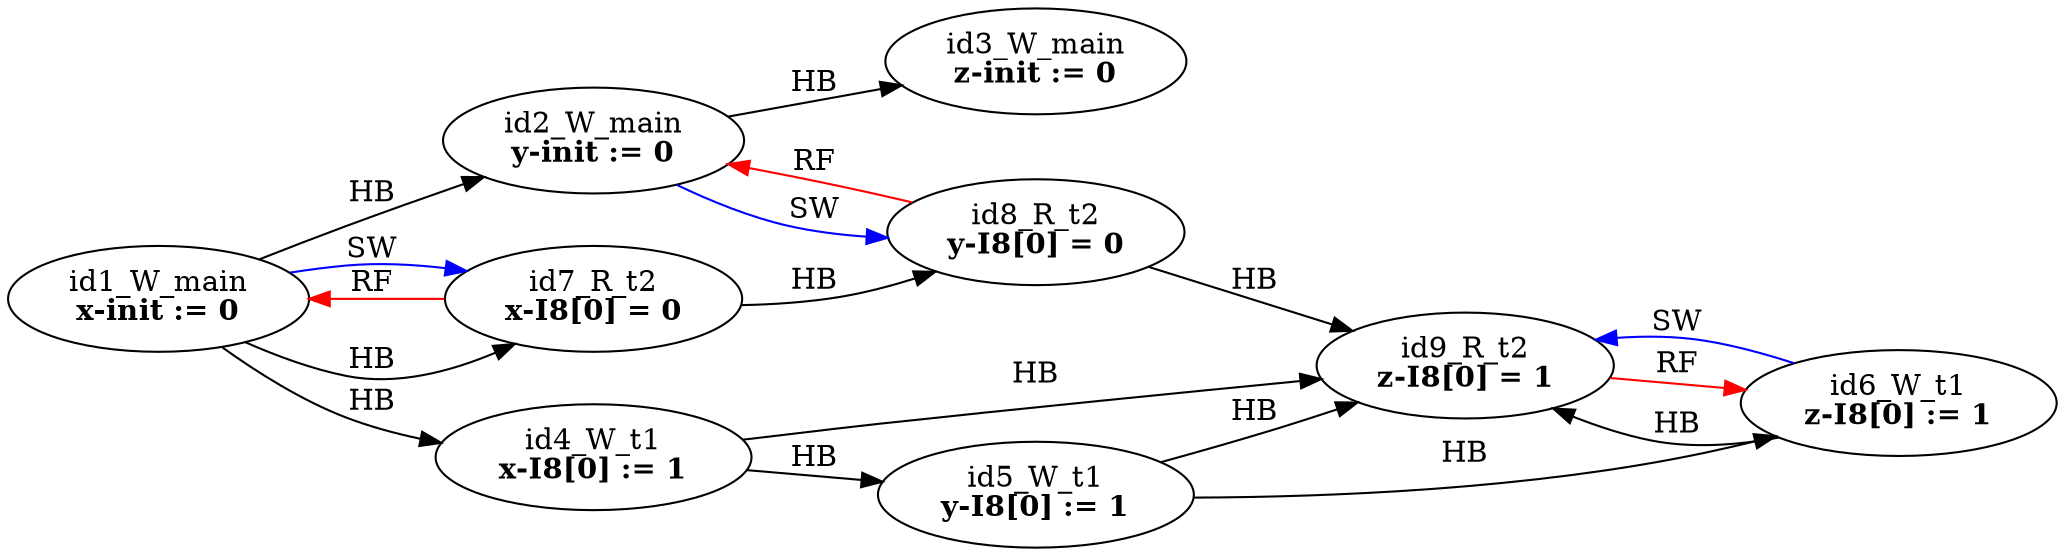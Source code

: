 digraph memory_model {
rankdir=LR;
splines=true; esep=0.5;
id1_W_main -> id2_W_main [label = "HB", color="black"];
id2_W_main -> id3_W_main [label = "HB", color="black"];
id4_W_t1 -> id5_W_t1 [label = "HB", color="black"];
id5_W_t1 -> id6_W_t1 [label = "HB", color="black"];
id7_R_t2 -> id8_R_t2 [label = "HB", color="black"];
id8_R_t2 -> id9_R_t2 [label = "HB", color="black"];
id1_W_main -> id4_W_t1 [label = "HB", color="black"];
id1_W_main -> id7_R_t2 [label = "HB", color="black"];
id4_W_t1 -> id9_R_t2 [label = "HB", color="black"];
id5_W_t1 -> id9_R_t2 [label = "HB", color="black"];
id6_W_t1 -> id9_R_t2 [label = "HB", color="black"];
id7_R_t2 -> id1_W_main [label = "RF", color="red"];
id8_R_t2 -> id2_W_main [label = "RF", color="red"];
id9_R_t2 -> id6_W_t1 [label = "RF", color="red"];
id1_W_main -> id7_R_t2 [label = "SW", color="blue"];
id2_W_main -> id8_R_t2 [label = "SW", color="blue"];
id6_W_t1 -> id9_R_t2 [label = "SW", color="blue"];
id1_W_main [label=<id1_W_main<br/><B>x-init := 0</B>>, pos="2.5,6!"]
id2_W_main [label=<id2_W_main<br/><B>y-init := 0</B>>, pos="2.5,4!"]
id3_W_main [label=<id3_W_main<br/><B>z-init := 0</B>>, pos="2.5,2!"]
id4_W_t1 [label=<id4_W_t1<br/><B>x-I8[0] := 1</B>>, pos="0,0!"]
id5_W_t1 [label=<id5_W_t1<br/><B>y-I8[0] := 1</B>>, pos="0,-2!"]
id6_W_t1 [label=<id6_W_t1<br/><B>z-I8[0] := 1</B>>, pos="0,-4!"]
id7_R_t2 [label=<id7_R_t2<br/><B>x-I8[0] = 0</B>>, pos="5,0!"]
id8_R_t2 [label=<id8_R_t2<br/><B>y-I8[0] = 0</B>>, pos="5,-2!"]
id9_R_t2 [label=<id9_R_t2<br/><B>z-I8[0] = 1</B>>, pos="5,-4!"]
}